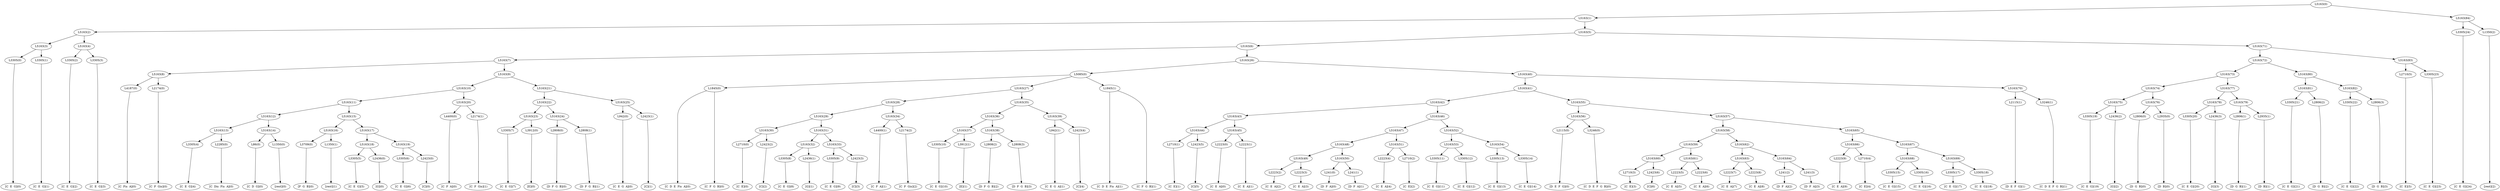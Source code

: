 digraph sample{
"L3305(0)"->"[C  E  G](0)"
"L3305(1)"->"[C  E  G](1)"
"L5163(3)"->"L3305(0)"
"L5163(3)"->"L3305(1)"
"L3305(2)"->"[C  E  G](2)"
"L3305(3)"->"[C  E  G](3)"
"L5163(4)"->"L3305(2)"
"L5163(4)"->"L3305(3)"
"L5163(2)"->"L5163(3)"
"L5163(2)"->"L5163(4)"
"L4187(0)"->"[C  Fis  A](0)"
"L2174(0)"->"[C  F  Gis](0)"
"L5163(8)"->"L4187(0)"
"L5163(8)"->"L2174(0)"
"L3305(4)"->"[C  E  G](4)"
"L2285(0)"->"[C  Dis  Fis  A](0)"
"L5163(13)"->"L3305(4)"
"L5163(13)"->"L2285(0)"
"L86(0)"->"[C  D  G](0)"
"L1350(0)"->"[rest](0)"
"L5163(14)"->"L86(0)"
"L5163(14)"->"L1350(0)"
"L5163(12)"->"L5163(13)"
"L5163(12)"->"L5163(14)"
"L3709(0)"->"[F  G  B](0)"
"L1350(1)"->"[rest](1)"
"L5163(16)"->"L3709(0)"
"L5163(16)"->"L1350(1)"
"L3305(5)"->"[C  E  G](5)"
"L2436(0)"->"[G](0)"
"L5163(18)"->"L3305(5)"
"L5163(18)"->"L2436(0)"
"L3305(6)"->"[C  E  G](6)"
"L2423(0)"->"[C](0)"
"L5163(19)"->"L3305(6)"
"L5163(19)"->"L2423(0)"
"L5163(17)"->"L5163(18)"
"L5163(17)"->"L5163(19)"
"L5163(15)"->"L5163(16)"
"L5163(15)"->"L5163(17)"
"L5163(11)"->"L5163(12)"
"L5163(11)"->"L5163(15)"
"L4400(0)"->"[C  F  A](0)"
"L2174(1)"->"[C  F  Gis](1)"
"L5163(20)"->"L4400(0)"
"L5163(20)"->"L2174(1)"
"L5163(10)"->"L5163(11)"
"L5163(10)"->"L5163(20)"
"L3305(7)"->"[C  E  G](7)"
"L3912(0)"->"[E](0)"
"L5163(23)"->"L3305(7)"
"L5163(23)"->"L3912(0)"
"L2808(0)"->"[D  F  G  B](0)"
"L2808(1)"->"[D  F  G  B](1)"
"L5163(24)"->"L2808(0)"
"L5163(24)"->"L2808(1)"
"L5163(22)"->"L5163(23)"
"L5163(22)"->"L5163(24)"
"L942(0)"->"[C  E  G  A](0)"
"L2423(1)"->"[C](1)"
"L5163(25)"->"L942(0)"
"L5163(25)"->"L2423(1)"
"L5163(21)"->"L5163(22)"
"L5163(21)"->"L5163(25)"
"L5163(9)"->"L5163(10)"
"L5163(9)"->"L5163(21)"
"L5163(7)"->"L5163(8)"
"L5163(7)"->"L5163(9)"
"L1845(0)"->"[C  D  E  Fis  A](0)"
"L1845(0)"->"[C  F  G  B](0)"
"L2710(0)"->"[C  E](0)"
"L2423(2)"->"[C](2)"
"L5163(30)"->"L2710(0)"
"L5163(30)"->"L2423(2)"
"L3305(8)"->"[C  E  G](8)"
"L2436(1)"->"[G](1)"
"L5163(32)"->"L3305(8)"
"L5163(32)"->"L2436(1)"
"L3305(9)"->"[C  E  G](9)"
"L2423(3)"->"[C](3)"
"L5163(33)"->"L3305(9)"
"L5163(33)"->"L2423(3)"
"L5163(31)"->"L5163(32)"
"L5163(31)"->"L5163(33)"
"L5163(29)"->"L5163(30)"
"L5163(29)"->"L5163(31)"
"L4400(1)"->"[C  F  A](1)"
"L2174(2)"->"[C  F  Gis](2)"
"L5163(34)"->"L4400(1)"
"L5163(34)"->"L2174(2)"
"L5163(28)"->"L5163(29)"
"L5163(28)"->"L5163(34)"
"L3305(10)"->"[C  E  G](10)"
"L3912(1)"->"[E](1)"
"L5163(37)"->"L3305(10)"
"L5163(37)"->"L3912(1)"
"L2808(2)"->"[D  F  G  B](2)"
"L2808(3)"->"[D  F  G  B](3)"
"L5163(38)"->"L2808(2)"
"L5163(38)"->"L2808(3)"
"L5163(36)"->"L5163(37)"
"L5163(36)"->"L5163(38)"
"L942(1)"->"[C  E  G  A](1)"
"L2423(4)"->"[C](4)"
"L5163(39)"->"L942(1)"
"L5163(39)"->"L2423(4)"
"L5163(35)"->"L5163(36)"
"L5163(35)"->"L5163(39)"
"L5163(27)"->"L5163(28)"
"L5163(27)"->"L5163(35)"
"L1845(1)"->"[C  D  E  Fis  A](1)"
"L1845(1)"->"[C  F  G  B](1)"
"L5085(0)"->"L1845(0)"
"L5085(0)"->"L5163(27)"
"L5085(0)"->"L1845(1)"
"L2710(1)"->"[C  E](1)"
"L2423(5)"->"[C](5)"
"L5163(44)"->"L2710(1)"
"L5163(44)"->"L2423(5)"
"L2223(0)"->"[C  E  A](0)"
"L2223(1)"->"[C  E  A](1)"
"L5163(45)"->"L2223(0)"
"L5163(45)"->"L2223(1)"
"L5163(43)"->"L5163(44)"
"L5163(43)"->"L5163(45)"
"L2223(2)"->"[C  E  A](2)"
"L2223(3)"->"[C  E  A](3)"
"L5163(49)"->"L2223(2)"
"L5163(49)"->"L2223(3)"
"L241(0)"->"[D  F  A](0)"
"L241(1)"->"[D  F  A](1)"
"L5163(50)"->"L241(0)"
"L5163(50)"->"L241(1)"
"L5163(48)"->"L5163(49)"
"L5163(48)"->"L5163(50)"
"L2223(4)"->"[C  E  A](4)"
"L2710(2)"->"[C  E](2)"
"L5163(51)"->"L2223(4)"
"L5163(51)"->"L2710(2)"
"L5163(47)"->"L5163(48)"
"L5163(47)"->"L5163(51)"
"L3305(11)"->"[C  E  G](11)"
"L3305(12)"->"[C  E  G](12)"
"L5163(53)"->"L3305(11)"
"L5163(53)"->"L3305(12)"
"L3305(13)"->"[C  E  G](13)"
"L3305(14)"->"[C  E  G](14)"
"L5163(54)"->"L3305(13)"
"L5163(54)"->"L3305(14)"
"L5163(52)"->"L5163(53)"
"L5163(52)"->"L5163(54)"
"L5163(46)"->"L5163(47)"
"L5163(46)"->"L5163(52)"
"L5163(42)"->"L5163(43)"
"L5163(42)"->"L5163(46)"
"L2115(0)"->"[D  E  F  G](0)"
"L3246(0)"->"[C  D  E  F  G  B](0)"
"L5163(56)"->"L2115(0)"
"L5163(56)"->"L3246(0)"
"L2710(3)"->"[C  E](3)"
"L2423(6)"->"[C](6)"
"L5163(60)"->"L2710(3)"
"L5163(60)"->"L2423(6)"
"L2223(5)"->"[C  E  A](5)"
"L2223(6)"->"[C  E  A](6)"
"L5163(61)"->"L2223(5)"
"L5163(61)"->"L2223(6)"
"L5163(59)"->"L5163(60)"
"L5163(59)"->"L5163(61)"
"L2223(7)"->"[C  E  A](7)"
"L2223(8)"->"[C  E  A](8)"
"L5163(63)"->"L2223(7)"
"L5163(63)"->"L2223(8)"
"L241(2)"->"[D  F  A](2)"
"L241(3)"->"[D  F  A](3)"
"L5163(64)"->"L241(2)"
"L5163(64)"->"L241(3)"
"L5163(62)"->"L5163(63)"
"L5163(62)"->"L5163(64)"
"L5163(58)"->"L5163(59)"
"L5163(58)"->"L5163(62)"
"L2223(9)"->"[C  E  A](9)"
"L2710(4)"->"[C  E](4)"
"L5163(66)"->"L2223(9)"
"L5163(66)"->"L2710(4)"
"L3305(15)"->"[C  E  G](15)"
"L3305(16)"->"[C  E  G](16)"
"L5163(68)"->"L3305(15)"
"L5163(68)"->"L3305(16)"
"L3305(17)"->"[C  E  G](17)"
"L3305(18)"->"[C  E  G](18)"
"L5163(69)"->"L3305(17)"
"L5163(69)"->"L3305(18)"
"L5163(67)"->"L5163(68)"
"L5163(67)"->"L5163(69)"
"L5163(65)"->"L5163(66)"
"L5163(65)"->"L5163(67)"
"L5163(57)"->"L5163(58)"
"L5163(57)"->"L5163(65)"
"L5163(55)"->"L5163(56)"
"L5163(55)"->"L5163(57)"
"L5163(41)"->"L5163(42)"
"L5163(41)"->"L5163(55)"
"L2115(1)"->"[D  E  F  G](1)"
"L3246(1)"->"[C  D  E  F  G  B](1)"
"L5163(70)"->"L2115(1)"
"L5163(70)"->"L3246(1)"
"L5163(40)"->"L5163(41)"
"L5163(40)"->"L5163(70)"
"L5163(26)"->"L5085(0)"
"L5163(26)"->"L5163(40)"
"L5163(6)"->"L5163(7)"
"L5163(6)"->"L5163(26)"
"L3305(19)"->"[C  E  G](19)"
"L2436(2)"->"[G](2)"
"L5163(75)"->"L3305(19)"
"L5163(75)"->"L2436(2)"
"L2806(0)"->"[D  G  B](0)"
"L2935(0)"->"[D  B](0)"
"L5163(76)"->"L2806(0)"
"L5163(76)"->"L2935(0)"
"L5163(74)"->"L5163(75)"
"L5163(74)"->"L5163(76)"
"L3305(20)"->"[C  E  G](20)"
"L2436(3)"->"[G](3)"
"L5163(78)"->"L3305(20)"
"L5163(78)"->"L2436(3)"
"L2806(1)"->"[D  G  B](1)"
"L2935(1)"->"[D  B](1)"
"L5163(79)"->"L2806(1)"
"L5163(79)"->"L2935(1)"
"L5163(77)"->"L5163(78)"
"L5163(77)"->"L5163(79)"
"L5163(73)"->"L5163(74)"
"L5163(73)"->"L5163(77)"
"L3305(21)"->"[C  E  G](21)"
"L2806(2)"->"[D  G  B](2)"
"L5163(81)"->"L3305(21)"
"L5163(81)"->"L2806(2)"
"L3305(22)"->"[C  E  G](22)"
"L2806(3)"->"[D  G  B](3)"
"L5163(82)"->"L3305(22)"
"L5163(82)"->"L2806(3)"
"L5163(80)"->"L5163(81)"
"L5163(80)"->"L5163(82)"
"L5163(72)"->"L5163(73)"
"L5163(72)"->"L5163(80)"
"L2710(5)"->"[C  E](5)"
"L3305(23)"->"[C  E  G](23)"
"L5163(83)"->"L2710(5)"
"L5163(83)"->"L3305(23)"
"L5163(71)"->"L5163(72)"
"L5163(71)"->"L5163(83)"
"L5163(5)"->"L5163(6)"
"L5163(5)"->"L5163(71)"
"L5163(1)"->"L5163(2)"
"L5163(1)"->"L5163(5)"
"L3305(24)"->"[C  E  G](24)"
"L1350(2)"->"[rest](2)"
"L5163(84)"->"L3305(24)"
"L5163(84)"->"L1350(2)"
"L5163(0)"->"L5163(1)"
"L5163(0)"->"L5163(84)"
{rank = min; "L5163(0)"}
{rank = same; "L5163(1)"; "L5163(84)";}
{rank = same; "L5163(2)"; "L5163(5)"; "L3305(24)"; "L1350(2)";}
{rank = same; "L5163(3)"; "L5163(4)"; "L5163(6)"; "L5163(71)";}
{rank = same; "L3305(0)"; "L3305(1)"; "L3305(2)"; "L3305(3)"; "L5163(7)"; "L5163(26)"; "L5163(72)"; "L5163(83)";}
{rank = same; "L5163(8)"; "L5163(9)"; "L5085(0)"; "L5163(40)"; "L5163(73)"; "L5163(80)"; "L2710(5)"; "L3305(23)";}
{rank = same; "L4187(0)"; "L2174(0)"; "L5163(10)"; "L5163(21)"; "L1845(0)"; "L5163(27)"; "L1845(1)"; "L5163(41)"; "L5163(70)"; "L5163(74)"; "L5163(77)"; "L5163(81)"; "L5163(82)";}
{rank = same; "L5163(11)"; "L5163(20)"; "L5163(22)"; "L5163(25)"; "L5163(28)"; "L5163(35)"; "L5163(42)"; "L5163(55)"; "L2115(1)"; "L3246(1)"; "L5163(75)"; "L5163(76)"; "L5163(78)"; "L5163(79)"; "L3305(21)"; "L2806(2)"; "L3305(22)"; "L2806(3)";}
{rank = same; "L5163(12)"; "L5163(15)"; "L4400(0)"; "L2174(1)"; "L5163(23)"; "L5163(24)"; "L942(0)"; "L2423(1)"; "L5163(29)"; "L5163(34)"; "L5163(36)"; "L5163(39)"; "L5163(43)"; "L5163(46)"; "L5163(56)"; "L5163(57)"; "L3305(19)"; "L2436(2)"; "L2806(0)"; "L2935(0)"; "L3305(20)"; "L2436(3)"; "L2806(1)"; "L2935(1)";}
{rank = same; "L5163(13)"; "L5163(14)"; "L5163(16)"; "L5163(17)"; "L3305(7)"; "L3912(0)"; "L2808(0)"; "L2808(1)"; "L5163(30)"; "L5163(31)"; "L4400(1)"; "L2174(2)"; "L5163(37)"; "L5163(38)"; "L942(1)"; "L2423(4)"; "L5163(44)"; "L5163(45)"; "L5163(47)"; "L5163(52)"; "L2115(0)"; "L3246(0)"; "L5163(58)"; "L5163(65)";}
{rank = same; "L3305(4)"; "L2285(0)"; "L86(0)"; "L1350(0)"; "L3709(0)"; "L1350(1)"; "L5163(18)"; "L5163(19)"; "L2710(0)"; "L2423(2)"; "L5163(32)"; "L5163(33)"; "L3305(10)"; "L3912(1)"; "L2808(2)"; "L2808(3)"; "L2710(1)"; "L2423(5)"; "L2223(0)"; "L2223(1)"; "L5163(48)"; "L5163(51)"; "L5163(53)"; "L5163(54)"; "L5163(59)"; "L5163(62)"; "L5163(66)"; "L5163(67)";}
{rank = same; "L3305(5)"; "L2436(0)"; "L3305(6)"; "L2423(0)"; "L3305(8)"; "L2436(1)"; "L3305(9)"; "L2423(3)"; "L5163(49)"; "L5163(50)"; "L2223(4)"; "L2710(2)"; "L3305(11)"; "L3305(12)"; "L3305(13)"; "L3305(14)"; "L5163(60)"; "L5163(61)"; "L5163(63)"; "L5163(64)"; "L2223(9)"; "L2710(4)"; "L5163(68)"; "L5163(69)";}
{rank = same; "L2223(2)"; "L2223(3)"; "L241(0)"; "L241(1)"; "L2710(3)"; "L2423(6)"; "L2223(5)"; "L2223(6)"; "L2223(7)"; "L2223(8)"; "L241(2)"; "L241(3)"; "L3305(15)"; "L3305(16)"; "L3305(17)"; "L3305(18)";}
{rank = max; "[C  D  E  F  G  B](0)"; "[C  D  E  F  G  B](1)"; "[C  D  E  Fis  A](0)"; "[C  D  E  Fis  A](1)"; "[C  D  G](0)"; "[C  Dis  Fis  A](0)"; "[C  E  A](0)"; "[C  E  A](1)"; "[C  E  A](2)"; "[C  E  A](3)"; "[C  E  A](4)"; "[C  E  A](5)"; "[C  E  A](6)"; "[C  E  A](7)"; "[C  E  A](8)"; "[C  E  A](9)"; "[C  E  G  A](0)"; "[C  E  G  A](1)"; "[C  E  G](0)"; "[C  E  G](1)"; "[C  E  G](10)"; "[C  E  G](11)"; "[C  E  G](12)"; "[C  E  G](13)"; "[C  E  G](14)"; "[C  E  G](15)"; "[C  E  G](16)"; "[C  E  G](17)"; "[C  E  G](18)"; "[C  E  G](19)"; "[C  E  G](2)"; "[C  E  G](20)"; "[C  E  G](21)"; "[C  E  G](22)"; "[C  E  G](23)"; "[C  E  G](24)"; "[C  E  G](3)"; "[C  E  G](4)"; "[C  E  G](5)"; "[C  E  G](6)"; "[C  E  G](7)"; "[C  E  G](8)"; "[C  E  G](9)"; "[C  E](0)"; "[C  E](1)"; "[C  E](2)"; "[C  E](3)"; "[C  E](4)"; "[C  E](5)"; "[C  F  A](0)"; "[C  F  A](1)"; "[C  F  G  B](0)"; "[C  F  G  B](1)"; "[C  F  Gis](0)"; "[C  F  Gis](1)"; "[C  F  Gis](2)"; "[C  Fis  A](0)"; "[C](0)"; "[C](1)"; "[C](2)"; "[C](3)"; "[C](4)"; "[C](5)"; "[C](6)"; "[D  B](0)"; "[D  B](1)"; "[D  E  F  G](0)"; "[D  E  F  G](1)"; "[D  F  A](0)"; "[D  F  A](1)"; "[D  F  A](2)"; "[D  F  A](3)"; "[D  F  G  B](0)"; "[D  F  G  B](1)"; "[D  F  G  B](2)"; "[D  F  G  B](3)"; "[D  G  B](0)"; "[D  G  B](1)"; "[D  G  B](2)"; "[D  G  B](3)"; "[E](0)"; "[E](1)"; "[F  G  B](0)"; "[G](0)"; "[G](1)"; "[G](2)"; "[G](3)"; "[rest](0)"; "[rest](1)"; "[rest](2)";}
}